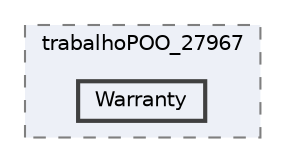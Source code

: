 digraph "Trash/trabalhoPOO_27967/Warranty"
{
 // LATEX_PDF_SIZE
  bgcolor="transparent";
  edge [fontname=Helvetica,fontsize=10,labelfontname=Helvetica,labelfontsize=10];
  node [fontname=Helvetica,fontsize=10,shape=box,height=0.2,width=0.4];
  compound=true
  subgraph clusterdir_91feb56f7bdbb9631ac6182d0a128a03 {
    graph [ bgcolor="#edf0f7", pencolor="grey50", label="trabalhoPOO_27967", fontname=Helvetica,fontsize=10 style="filled,dashed", URL="dir_91feb56f7bdbb9631ac6182d0a128a03.html",tooltip=""]
  dir_ed5c9b7958825315153282ec5b7598ee [label="Warranty", fillcolor="#edf0f7", color="grey25", style="filled,bold", URL="dir_ed5c9b7958825315153282ec5b7598ee.html",tooltip=""];
  }
}
